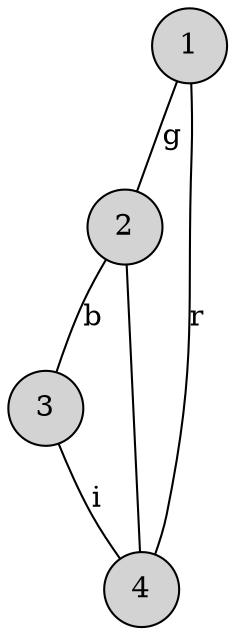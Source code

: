 graph A {
node [shape=circle,style=filled] 1
node [shape=circle,style=filled] 2
node [shape=circle,style=filled] 3
node [shape=circle,style=filled] 4

1 -- 2 [label="g "];
2 -- 3 [label="b "];
2 -- 4;
3 -- 4 [label="i "];
4 -- 1 [label="r "];

}